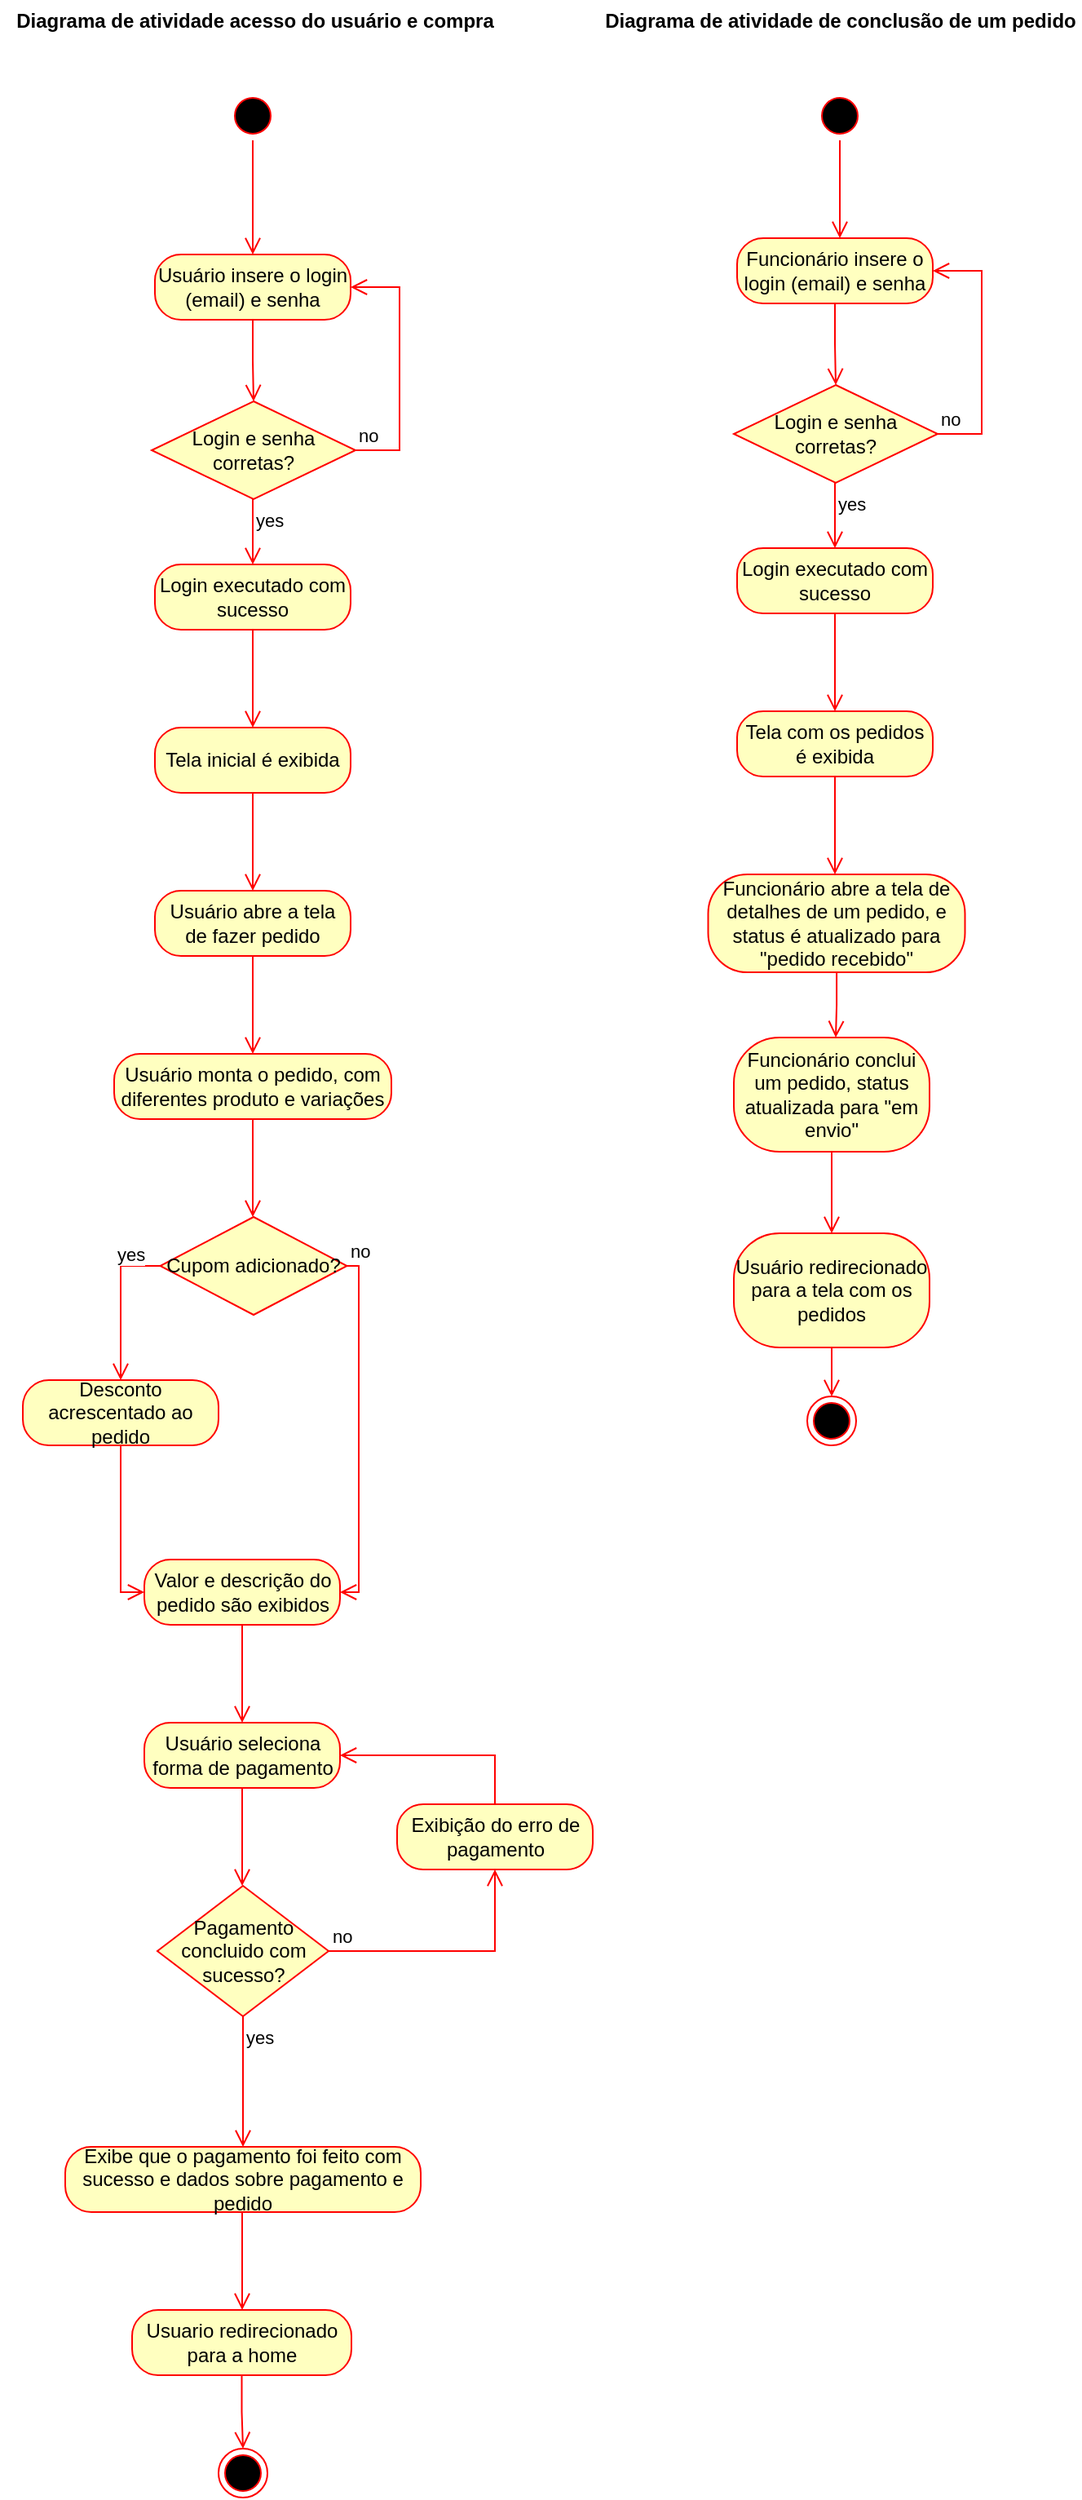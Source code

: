 <mxfile version="21.2.9" type="device">
  <diagram name="Página-1" id="Flex8AOAfiDqE0RtpqsJ">
    <mxGraphModel dx="1114" dy="1752" grid="1" gridSize="10" guides="1" tooltips="1" connect="1" arrows="1" fold="1" page="1" pageScale="1" pageWidth="827" pageHeight="1169" math="0" shadow="0">
      <root>
        <mxCell id="0" />
        <mxCell id="1" parent="0" />
        <mxCell id="VFXpTARo4LACXK-h7Lb1-1" value="" style="ellipse;html=1;shape=startState;fillColor=#000000;strokeColor=#ff0000;" parent="1" vertex="1">
          <mxGeometry x="140" y="30" width="30" height="30" as="geometry" />
        </mxCell>
        <mxCell id="VFXpTARo4LACXK-h7Lb1-2" value="" style="edgeStyle=orthogonalEdgeStyle;html=1;verticalAlign=bottom;endArrow=open;endSize=8;strokeColor=#ff0000;rounded=0;entryX=0.5;entryY=0;entryDx=0;entryDy=0;" parent="1" source="VFXpTARo4LACXK-h7Lb1-1" target="VFXpTARo4LACXK-h7Lb1-3" edge="1">
          <mxGeometry relative="1" as="geometry">
            <mxPoint x="155" y="120" as="targetPoint" />
          </mxGeometry>
        </mxCell>
        <mxCell id="VFXpTARo4LACXK-h7Lb1-3" value="Usuário insere o login (email) e senha" style="rounded=1;whiteSpace=wrap;html=1;arcSize=40;fontColor=#000000;fillColor=#ffffc0;strokeColor=#ff0000;" parent="1" vertex="1">
          <mxGeometry x="95" y="130" width="120" height="40" as="geometry" />
        </mxCell>
        <mxCell id="VFXpTARo4LACXK-h7Lb1-4" value="" style="edgeStyle=orthogonalEdgeStyle;html=1;verticalAlign=bottom;endArrow=open;endSize=8;strokeColor=#ff0000;rounded=0;entryX=0.5;entryY=0;entryDx=0;entryDy=0;" parent="1" source="VFXpTARo4LACXK-h7Lb1-3" target="VFXpTARo4LACXK-h7Lb1-11" edge="1">
          <mxGeometry relative="1" as="geometry">
            <mxPoint x="155" y="210" as="targetPoint" />
          </mxGeometry>
        </mxCell>
        <mxCell id="VFXpTARo4LACXK-h7Lb1-11" value="Login e senha corretas?" style="rhombus;whiteSpace=wrap;html=1;fontColor=#000000;fillColor=#ffffc0;strokeColor=#ff0000;" parent="1" vertex="1">
          <mxGeometry x="93" y="220" width="125" height="60" as="geometry" />
        </mxCell>
        <mxCell id="VFXpTARo4LACXK-h7Lb1-12" value="no" style="edgeStyle=orthogonalEdgeStyle;html=1;align=left;verticalAlign=bottom;endArrow=open;endSize=8;strokeColor=#ff0000;rounded=0;entryX=1;entryY=0.5;entryDx=0;entryDy=0;exitX=1;exitY=0.5;exitDx=0;exitDy=0;" parent="1" source="VFXpTARo4LACXK-h7Lb1-11" target="VFXpTARo4LACXK-h7Lb1-3" edge="1">
          <mxGeometry x="-1" relative="1" as="geometry">
            <mxPoint x="295" y="240" as="targetPoint" />
            <Array as="points">
              <mxPoint x="245" y="250" />
              <mxPoint x="245" y="150" />
            </Array>
          </mxGeometry>
        </mxCell>
        <mxCell id="VFXpTARo4LACXK-h7Lb1-13" value="yes" style="edgeStyle=orthogonalEdgeStyle;html=1;align=left;verticalAlign=top;endArrow=open;endSize=8;strokeColor=#ff0000;rounded=0;" parent="1" source="VFXpTARo4LACXK-h7Lb1-11" edge="1">
          <mxGeometry x="-1" relative="1" as="geometry">
            <mxPoint x="155" y="320" as="targetPoint" />
          </mxGeometry>
        </mxCell>
        <mxCell id="VFXpTARo4LACXK-h7Lb1-14" value="Login executado com sucesso" style="rounded=1;whiteSpace=wrap;html=1;arcSize=40;fontColor=#000000;fillColor=#ffffc0;strokeColor=#ff0000;" parent="1" vertex="1">
          <mxGeometry x="95" y="320" width="120" height="40" as="geometry" />
        </mxCell>
        <mxCell id="VFXpTARo4LACXK-h7Lb1-15" value="" style="edgeStyle=orthogonalEdgeStyle;html=1;verticalAlign=bottom;endArrow=open;endSize=8;strokeColor=#ff0000;rounded=0;" parent="1" source="VFXpTARo4LACXK-h7Lb1-14" edge="1">
          <mxGeometry relative="1" as="geometry">
            <mxPoint x="155" y="420" as="targetPoint" />
          </mxGeometry>
        </mxCell>
        <mxCell id="VFXpTARo4LACXK-h7Lb1-16" value="Tela inicial é exibida" style="rounded=1;whiteSpace=wrap;html=1;arcSize=40;fontColor=#000000;fillColor=#ffffc0;strokeColor=#ff0000;" parent="1" vertex="1">
          <mxGeometry x="95" y="420" width="120" height="40" as="geometry" />
        </mxCell>
        <mxCell id="VFXpTARo4LACXK-h7Lb1-17" value="" style="edgeStyle=orthogonalEdgeStyle;html=1;verticalAlign=bottom;endArrow=open;endSize=8;strokeColor=#ff0000;rounded=0;" parent="1" source="VFXpTARo4LACXK-h7Lb1-16" edge="1">
          <mxGeometry relative="1" as="geometry">
            <mxPoint x="155" y="520" as="targetPoint" />
          </mxGeometry>
        </mxCell>
        <mxCell id="VFXpTARo4LACXK-h7Lb1-18" value="Usuário abre a tela de fazer pedido" style="rounded=1;whiteSpace=wrap;html=1;arcSize=40;fontColor=#000000;fillColor=#ffffc0;strokeColor=#ff0000;" parent="1" vertex="1">
          <mxGeometry x="95" y="520" width="120" height="40" as="geometry" />
        </mxCell>
        <mxCell id="VFXpTARo4LACXK-h7Lb1-19" value="" style="edgeStyle=orthogonalEdgeStyle;html=1;verticalAlign=bottom;endArrow=open;endSize=8;strokeColor=#ff0000;rounded=0;" parent="1" source="VFXpTARo4LACXK-h7Lb1-18" edge="1">
          <mxGeometry relative="1" as="geometry">
            <mxPoint x="155" y="620" as="targetPoint" />
          </mxGeometry>
        </mxCell>
        <mxCell id="VFXpTARo4LACXK-h7Lb1-20" value="Usuário monta o pedido, com diferentes produto e variações" style="rounded=1;whiteSpace=wrap;html=1;arcSize=40;fontColor=#000000;fillColor=#ffffc0;strokeColor=#ff0000;" parent="1" vertex="1">
          <mxGeometry x="70" y="620" width="170" height="40" as="geometry" />
        </mxCell>
        <mxCell id="VFXpTARo4LACXK-h7Lb1-21" value="" style="edgeStyle=orthogonalEdgeStyle;html=1;verticalAlign=bottom;endArrow=open;endSize=8;strokeColor=#ff0000;rounded=0;" parent="1" source="VFXpTARo4LACXK-h7Lb1-20" edge="1">
          <mxGeometry relative="1" as="geometry">
            <mxPoint x="155" y="720" as="targetPoint" />
          </mxGeometry>
        </mxCell>
        <mxCell id="VFXpTARo4LACXK-h7Lb1-22" value="Valor e descrição do pedido são exibidos" style="rounded=1;whiteSpace=wrap;html=1;arcSize=40;fontColor=#000000;fillColor=#ffffc0;strokeColor=#ff0000;" parent="1" vertex="1">
          <mxGeometry x="88.5" y="930" width="120" height="40" as="geometry" />
        </mxCell>
        <mxCell id="VFXpTARo4LACXK-h7Lb1-23" value="" style="edgeStyle=orthogonalEdgeStyle;html=1;verticalAlign=bottom;endArrow=open;endSize=8;strokeColor=#ff0000;rounded=0;" parent="1" source="VFXpTARo4LACXK-h7Lb1-22" edge="1">
          <mxGeometry relative="1" as="geometry">
            <mxPoint x="148.5" y="1030" as="targetPoint" />
          </mxGeometry>
        </mxCell>
        <mxCell id="VFXpTARo4LACXK-h7Lb1-24" value="Usuário seleciona forma de pagamento" style="rounded=1;whiteSpace=wrap;html=1;arcSize=40;fontColor=#000000;fillColor=#ffffc0;strokeColor=#ff0000;" parent="1" vertex="1">
          <mxGeometry x="88.5" y="1030" width="120" height="40" as="geometry" />
        </mxCell>
        <mxCell id="VFXpTARo4LACXK-h7Lb1-25" value="" style="edgeStyle=orthogonalEdgeStyle;html=1;verticalAlign=bottom;endArrow=open;endSize=8;strokeColor=#ff0000;rounded=0;" parent="1" source="VFXpTARo4LACXK-h7Lb1-24" edge="1">
          <mxGeometry relative="1" as="geometry">
            <mxPoint x="148.5" y="1130" as="targetPoint" />
          </mxGeometry>
        </mxCell>
        <mxCell id="VFXpTARo4LACXK-h7Lb1-30" value="Pagamento concluido com sucesso?" style="rhombus;whiteSpace=wrap;html=1;fontColor=#000000;fillColor=#ffffc0;strokeColor=#ff0000;" parent="1" vertex="1">
          <mxGeometry x="96.5" y="1130" width="105" height="80" as="geometry" />
        </mxCell>
        <mxCell id="VFXpTARo4LACXK-h7Lb1-31" value="no" style="edgeStyle=orthogonalEdgeStyle;html=1;align=left;verticalAlign=bottom;endArrow=open;endSize=8;strokeColor=#ff0000;rounded=0;exitX=1;exitY=0.5;exitDx=0;exitDy=0;" parent="1" source="VFXpTARo4LACXK-h7Lb1-30" target="VFXpTARo4LACXK-h7Lb1-33" edge="1">
          <mxGeometry x="-1" relative="1" as="geometry">
            <mxPoint x="283.5" y="1150" as="targetPoint" />
            <Array as="points">
              <mxPoint x="303.5" y="1170" />
            </Array>
          </mxGeometry>
        </mxCell>
        <mxCell id="VFXpTARo4LACXK-h7Lb1-32" value="yes" style="edgeStyle=orthogonalEdgeStyle;html=1;align=left;verticalAlign=top;endArrow=open;endSize=8;strokeColor=#ff0000;rounded=0;entryX=0.5;entryY=0;entryDx=0;entryDy=0;" parent="1" source="VFXpTARo4LACXK-h7Lb1-30" target="VFXpTARo4LACXK-h7Lb1-36" edge="1">
          <mxGeometry x="-1" relative="1" as="geometry">
            <mxPoint x="148.5" y="1230" as="targetPoint" />
          </mxGeometry>
        </mxCell>
        <mxCell id="VFXpTARo4LACXK-h7Lb1-33" value="Exibição do erro de pagamento" style="rounded=1;whiteSpace=wrap;html=1;arcSize=40;fontColor=#000000;fillColor=#ffffc0;strokeColor=#ff0000;" parent="1" vertex="1">
          <mxGeometry x="243.5" y="1080" width="120" height="40" as="geometry" />
        </mxCell>
        <mxCell id="VFXpTARo4LACXK-h7Lb1-35" value="" style="edgeStyle=orthogonalEdgeStyle;html=1;verticalAlign=bottom;endArrow=open;endSize=8;strokeColor=#ff0000;rounded=0;exitX=0.5;exitY=0;exitDx=0;exitDy=0;entryX=1;entryY=0.5;entryDx=0;entryDy=0;" parent="1" source="VFXpTARo4LACXK-h7Lb1-33" target="VFXpTARo4LACXK-h7Lb1-24" edge="1">
          <mxGeometry relative="1" as="geometry">
            <mxPoint x="158.5" y="1140" as="targetPoint" />
            <mxPoint x="158.5" y="1080" as="sourcePoint" />
          </mxGeometry>
        </mxCell>
        <mxCell id="VFXpTARo4LACXK-h7Lb1-36" value="Exibe que o pagamento foi feito com sucesso e dados sobre pagamento e pedido" style="rounded=1;whiteSpace=wrap;html=1;arcSize=40;fontColor=#000000;fillColor=#ffffc0;strokeColor=#ff0000;" parent="1" vertex="1">
          <mxGeometry x="40" y="1290" width="218" height="40" as="geometry" />
        </mxCell>
        <mxCell id="VFXpTARo4LACXK-h7Lb1-37" value="" style="edgeStyle=orthogonalEdgeStyle;html=1;verticalAlign=bottom;endArrow=open;endSize=8;strokeColor=#ff0000;rounded=0;" parent="1" source="VFXpTARo4LACXK-h7Lb1-36" edge="1">
          <mxGeometry relative="1" as="geometry">
            <mxPoint x="148.5" y="1390" as="targetPoint" />
          </mxGeometry>
        </mxCell>
        <mxCell id="VFXpTARo4LACXK-h7Lb1-38" value="Usuario redirecionado para a home" style="rounded=1;whiteSpace=wrap;html=1;arcSize=40;fontColor=#000000;fillColor=#ffffc0;strokeColor=#ff0000;" parent="1" vertex="1">
          <mxGeometry x="81" y="1390" width="134.5" height="40" as="geometry" />
        </mxCell>
        <mxCell id="VFXpTARo4LACXK-h7Lb1-39" value="" style="edgeStyle=orthogonalEdgeStyle;html=1;verticalAlign=bottom;endArrow=open;endSize=8;strokeColor=#ff0000;rounded=0;" parent="1" source="VFXpTARo4LACXK-h7Lb1-38" target="VFXpTARo4LACXK-h7Lb1-40" edge="1">
          <mxGeometry relative="1" as="geometry">
            <mxPoint x="149" y="1490" as="targetPoint" />
          </mxGeometry>
        </mxCell>
        <mxCell id="VFXpTARo4LACXK-h7Lb1-40" value="" style="ellipse;html=1;shape=endState;fillColor=#000000;strokeColor=#ff0000;" parent="1" vertex="1">
          <mxGeometry x="134" y="1475" width="30" height="30" as="geometry" />
        </mxCell>
        <mxCell id="VFXpTARo4LACXK-h7Lb1-41" value="" style="ellipse;html=1;shape=startState;fillColor=#000000;strokeColor=#ff0000;" parent="1" vertex="1">
          <mxGeometry x="500" y="30" width="30" height="30" as="geometry" />
        </mxCell>
        <mxCell id="VFXpTARo4LACXK-h7Lb1-42" value="" style="edgeStyle=orthogonalEdgeStyle;html=1;verticalAlign=bottom;endArrow=open;endSize=8;strokeColor=#ff0000;rounded=0;" parent="1" source="VFXpTARo4LACXK-h7Lb1-41" edge="1">
          <mxGeometry relative="1" as="geometry">
            <mxPoint x="515" y="120" as="targetPoint" />
          </mxGeometry>
        </mxCell>
        <mxCell id="VFXpTARo4LACXK-h7Lb1-43" value="Diagrama de atividade acesso do usuário e compra" style="text;align=center;fontStyle=1;verticalAlign=middle;spacingLeft=3;spacingRight=3;strokeColor=none;rotatable=0;points=[[0,0.5],[1,0.5]];portConstraint=eastwest;html=1;" parent="1" vertex="1">
          <mxGeometry x="0.5" y="-26" width="310" height="26" as="geometry" />
        </mxCell>
        <mxCell id="VFXpTARo4LACXK-h7Lb1-44" value="Funcionário insere o login (email) e senha" style="rounded=1;whiteSpace=wrap;html=1;arcSize=40;fontColor=#000000;fillColor=#ffffc0;strokeColor=#ff0000;" parent="1" vertex="1">
          <mxGeometry x="452" y="120" width="120" height="40" as="geometry" />
        </mxCell>
        <mxCell id="VFXpTARo4LACXK-h7Lb1-45" value="" style="edgeStyle=orthogonalEdgeStyle;html=1;verticalAlign=bottom;endArrow=open;endSize=8;strokeColor=#ff0000;rounded=0;entryX=0.5;entryY=0;entryDx=0;entryDy=0;" parent="1" source="VFXpTARo4LACXK-h7Lb1-44" target="VFXpTARo4LACXK-h7Lb1-46" edge="1">
          <mxGeometry relative="1" as="geometry">
            <mxPoint x="512" y="200" as="targetPoint" />
          </mxGeometry>
        </mxCell>
        <mxCell id="VFXpTARo4LACXK-h7Lb1-46" value="Login e senha corretas?" style="rhombus;whiteSpace=wrap;html=1;fontColor=#000000;fillColor=#ffffc0;strokeColor=#ff0000;" parent="1" vertex="1">
          <mxGeometry x="450" y="210" width="125" height="60" as="geometry" />
        </mxCell>
        <mxCell id="VFXpTARo4LACXK-h7Lb1-47" value="no" style="edgeStyle=orthogonalEdgeStyle;html=1;align=left;verticalAlign=bottom;endArrow=open;endSize=8;strokeColor=#ff0000;rounded=0;entryX=1;entryY=0.5;entryDx=0;entryDy=0;exitX=1;exitY=0.5;exitDx=0;exitDy=0;" parent="1" source="VFXpTARo4LACXK-h7Lb1-46" target="VFXpTARo4LACXK-h7Lb1-44" edge="1">
          <mxGeometry x="-1" relative="1" as="geometry">
            <mxPoint x="652" y="230" as="targetPoint" />
            <Array as="points">
              <mxPoint x="602" y="240" />
              <mxPoint x="602" y="140" />
            </Array>
          </mxGeometry>
        </mxCell>
        <mxCell id="VFXpTARo4LACXK-h7Lb1-48" value="yes" style="edgeStyle=orthogonalEdgeStyle;html=1;align=left;verticalAlign=top;endArrow=open;endSize=8;strokeColor=#ff0000;rounded=0;" parent="1" source="VFXpTARo4LACXK-h7Lb1-46" edge="1">
          <mxGeometry x="-1" relative="1" as="geometry">
            <mxPoint x="512" y="310" as="targetPoint" />
          </mxGeometry>
        </mxCell>
        <mxCell id="VFXpTARo4LACXK-h7Lb1-49" value="Login executado com sucesso" style="rounded=1;whiteSpace=wrap;html=1;arcSize=40;fontColor=#000000;fillColor=#ffffc0;strokeColor=#ff0000;" parent="1" vertex="1">
          <mxGeometry x="452" y="310" width="120" height="40" as="geometry" />
        </mxCell>
        <mxCell id="VFXpTARo4LACXK-h7Lb1-50" value="" style="edgeStyle=orthogonalEdgeStyle;html=1;verticalAlign=bottom;endArrow=open;endSize=8;strokeColor=#ff0000;rounded=0;" parent="1" source="VFXpTARo4LACXK-h7Lb1-49" edge="1">
          <mxGeometry relative="1" as="geometry">
            <mxPoint x="512" y="410" as="targetPoint" />
          </mxGeometry>
        </mxCell>
        <mxCell id="VFXpTARo4LACXK-h7Lb1-51" value="Tela com os pedidos é exibida" style="rounded=1;whiteSpace=wrap;html=1;arcSize=40;fontColor=#000000;fillColor=#ffffc0;strokeColor=#ff0000;" parent="1" vertex="1">
          <mxGeometry x="452" y="410" width="120" height="40" as="geometry" />
        </mxCell>
        <mxCell id="VFXpTARo4LACXK-h7Lb1-52" value="" style="edgeStyle=orthogonalEdgeStyle;html=1;verticalAlign=bottom;endArrow=open;endSize=8;strokeColor=#ff0000;rounded=0;" parent="1" source="VFXpTARo4LACXK-h7Lb1-51" edge="1">
          <mxGeometry relative="1" as="geometry">
            <mxPoint x="512" y="510" as="targetPoint" />
          </mxGeometry>
        </mxCell>
        <mxCell id="VFXpTARo4LACXK-h7Lb1-53" value="Funcionário abre a tela de detalhes de um pedido, e status é atualizado para &quot;pedido recebido&quot;" style="rounded=1;whiteSpace=wrap;html=1;arcSize=40;fontColor=#000000;fillColor=#ffffc0;strokeColor=#ff0000;" parent="1" vertex="1">
          <mxGeometry x="434.25" y="510" width="157.5" height="60" as="geometry" />
        </mxCell>
        <mxCell id="VFXpTARo4LACXK-h7Lb1-54" value="" style="edgeStyle=orthogonalEdgeStyle;html=1;verticalAlign=bottom;endArrow=open;endSize=8;strokeColor=#ff0000;rounded=0;" parent="1" source="VFXpTARo4LACXK-h7Lb1-53" edge="1">
          <mxGeometry relative="1" as="geometry">
            <mxPoint x="512.5" y="610" as="targetPoint" />
          </mxGeometry>
        </mxCell>
        <mxCell id="V3f_70Py-UHF7BJFfj_b-1" value="Funcionário conclui um pedido, status atualizada para &quot;em envio&quot;" style="rounded=1;whiteSpace=wrap;html=1;arcSize=40;fontColor=#000000;fillColor=#ffffc0;strokeColor=#ff0000;" parent="1" vertex="1">
          <mxGeometry x="450" y="610" width="120" height="70" as="geometry" />
        </mxCell>
        <mxCell id="V3f_70Py-UHF7BJFfj_b-5" value="Usuário redirecionado para a tela com os pedidos" style="rounded=1;whiteSpace=wrap;html=1;arcSize=40;fontColor=#000000;fillColor=#ffffc0;strokeColor=#ff0000;" parent="1" vertex="1">
          <mxGeometry x="450" y="730" width="120" height="70" as="geometry" />
        </mxCell>
        <mxCell id="V3f_70Py-UHF7BJFfj_b-6" value="" style="edgeStyle=orthogonalEdgeStyle;html=1;verticalAlign=bottom;endArrow=open;endSize=8;strokeColor=#ff0000;rounded=0;" parent="1" source="V3f_70Py-UHF7BJFfj_b-5" edge="1">
          <mxGeometry relative="1" as="geometry">
            <mxPoint x="510" y="830" as="targetPoint" />
          </mxGeometry>
        </mxCell>
        <mxCell id="V3f_70Py-UHF7BJFfj_b-7" value="" style="edgeStyle=orthogonalEdgeStyle;html=1;verticalAlign=bottom;endArrow=open;endSize=8;strokeColor=#ff0000;rounded=0;exitX=0.5;exitY=1;exitDx=0;exitDy=0;" parent="1" source="V3f_70Py-UHF7BJFfj_b-1" edge="1">
          <mxGeometry relative="1" as="geometry">
            <mxPoint x="510" y="730" as="targetPoint" />
            <mxPoint x="520" y="780" as="sourcePoint" />
          </mxGeometry>
        </mxCell>
        <mxCell id="sJxk6HCXKoNW4S3Fduhp-3" value="" style="ellipse;html=1;shape=endState;fillColor=#000000;strokeColor=#ff0000;" parent="1" vertex="1">
          <mxGeometry x="495" y="830" width="30" height="30" as="geometry" />
        </mxCell>
        <mxCell id="sJxk6HCXKoNW4S3Fduhp-4" value="Diagrama de atividade de conclusão de um pedido" style="text;align=center;fontStyle=1;verticalAlign=middle;spacingLeft=3;spacingRight=3;strokeColor=none;rotatable=0;points=[[0,0.5],[1,0.5]];portConstraint=eastwest;html=1;" parent="1" vertex="1">
          <mxGeometry x="367.63" y="-26" width="294.75" height="26" as="geometry" />
        </mxCell>
        <mxCell id="sJxk6HCXKoNW4S3Fduhp-7" value="Cupom adicionado?" style="rhombus;whiteSpace=wrap;html=1;fontColor=#000000;fillColor=#ffffc0;strokeColor=#ff0000;" parent="1" vertex="1">
          <mxGeometry x="98.25" y="720" width="114.5" height="60" as="geometry" />
        </mxCell>
        <mxCell id="sJxk6HCXKoNW4S3Fduhp-8" value="no" style="edgeStyle=orthogonalEdgeStyle;html=1;align=left;verticalAlign=bottom;endArrow=open;endSize=8;strokeColor=#ff0000;rounded=0;exitX=1;exitY=0.5;exitDx=0;exitDy=0;" parent="1" source="sJxk6HCXKoNW4S3Fduhp-7" target="VFXpTARo4LACXK-h7Lb1-22" edge="1">
          <mxGeometry x="-1" relative="1" as="geometry">
            <mxPoint x="220" y="820" as="targetPoint" />
            <Array as="points">
              <mxPoint x="220" y="750" />
              <mxPoint x="220" y="950" />
            </Array>
            <mxPoint as="offset" />
          </mxGeometry>
        </mxCell>
        <mxCell id="sJxk6HCXKoNW4S3Fduhp-9" value="yes" style="edgeStyle=orthogonalEdgeStyle;html=1;align=left;verticalAlign=top;endArrow=open;endSize=8;strokeColor=#ff0000;rounded=0;exitX=0;exitY=0.5;exitDx=0;exitDy=0;entryX=0.5;entryY=0;entryDx=0;entryDy=0;" parent="1" source="sJxk6HCXKoNW4S3Fduhp-7" target="sJxk6HCXKoNW4S3Fduhp-10" edge="1">
          <mxGeometry x="-0.485" y="-20" relative="1" as="geometry">
            <mxPoint x="90" y="820" as="targetPoint" />
            <Array as="points">
              <mxPoint x="74" y="750" />
            </Array>
            <mxPoint x="16" y="-20" as="offset" />
          </mxGeometry>
        </mxCell>
        <mxCell id="sJxk6HCXKoNW4S3Fduhp-10" value="Desconto acrescentado ao pedido" style="rounded=1;whiteSpace=wrap;html=1;arcSize=40;fontColor=#000000;fillColor=#ffffc0;strokeColor=#ff0000;" parent="1" vertex="1">
          <mxGeometry x="14" y="820" width="120" height="40" as="geometry" />
        </mxCell>
        <mxCell id="sJxk6HCXKoNW4S3Fduhp-11" value="" style="edgeStyle=orthogonalEdgeStyle;html=1;verticalAlign=bottom;endArrow=open;endSize=8;strokeColor=#ff0000;rounded=0;entryX=0;entryY=0.5;entryDx=0;entryDy=0;" parent="1" source="sJxk6HCXKoNW4S3Fduhp-10" target="VFXpTARo4LACXK-h7Lb1-22" edge="1">
          <mxGeometry relative="1" as="geometry">
            <mxPoint x="90" y="920" as="targetPoint" />
          </mxGeometry>
        </mxCell>
      </root>
    </mxGraphModel>
  </diagram>
</mxfile>
